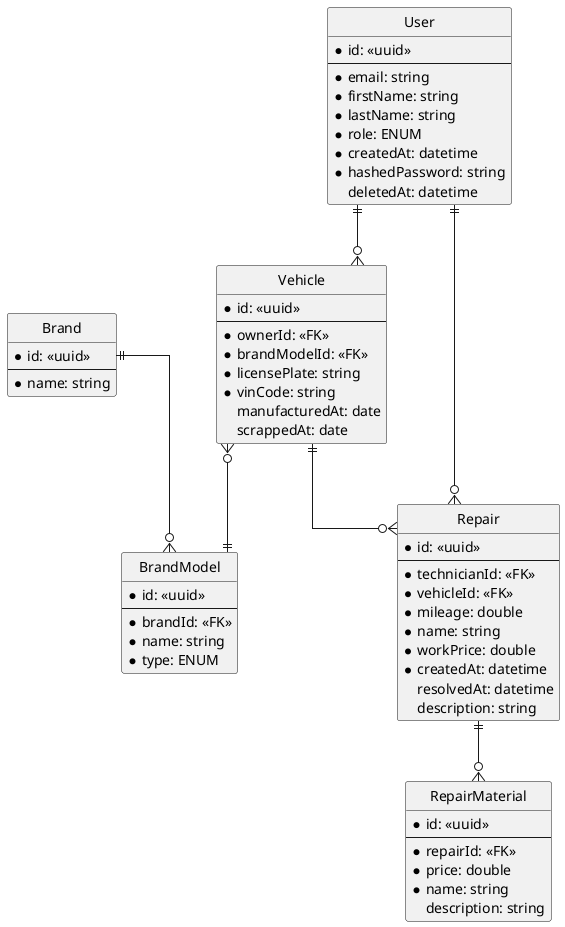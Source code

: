 @startuml cars

hide circle
skinparam Linetype ortho
skinparam Ranksep 60
skinparam Nodesep 100

entity Vehicle {
* id: <<uuid>>
---
*ownerId: <<FK>>
*brandModelId: <<FK>>
*licensePlate: string
*vinCode: string
manufacturedAt: date
scrappedAt: date
}

entity Brand {
* id: <<uuid>>
---
*name: string
}

entity BrandModel {
* id: <<uuid>>
---
*brandId: <<FK>>
*name: string
*type: ENUM
}

entity Repair {
* id: <<uuid>>
---
*technicianId: <<FK>>
*vehicleId: <<FK>>
*mileage: double
*name: string
*workPrice: double
*createdAt: datetime
resolvedAt: datetime
description: string
}

entity RepairMaterial {
* id: <<uuid>>
---
*repairId: <<FK>>
*price: double
*name: string
description: string
}

entity User {
* id: <<uuid>>
---
* email: string
* firstName: string
* lastName: string
* role: ENUM
* createdAt: datetime
* hashedPassword: string
deletedAt: datetime
}

Repair ||--o{ RepairMaterial
Vehicle ||--o{ Repair
Vehicle }o--|| BrandModel
Brand ||--o{ BrandModel
User ||--o{ Vehicle
User ||--o{ Repair

@enduml
